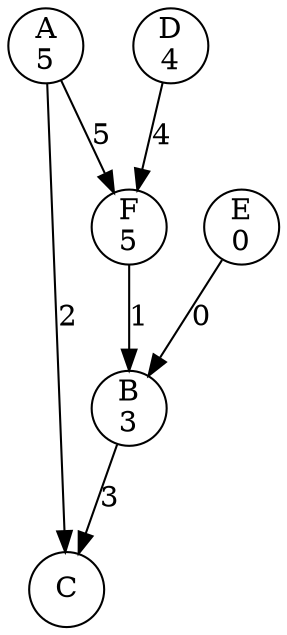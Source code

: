 digraph bank {
	 0 [label= "A\n5" , pos= "1,0!" , shape=circle, fixedsize=true, width=0.5 ]
	 1 [label= "B\n3" , pos= "0,1!" , shape=circle, fixedsize=true, width=0.5 ]
	 2 [label= "C\n" , pos= "1,2!" , shape=circle, fixedsize=true, width=0.5 ]
	 3 [label= "D\n4" , pos= "2,2!" , shape=circle, fixedsize=true, width=0.5 ]
	 4 [label= "E\n0" , pos= "3,1!" , shape=circle, fixedsize=true, width=0.5 ]
	 5 [label= "F\n5" , pos= "2,0!" , shape=circle, fixedsize=true, width=0.5 ]
	 "0" -> "5" [label= "5" ]
	 "0" -> "2" [label= "2" ]
	 "4" -> "1" [label= "0" ]
	 "5" -> "1" [label= "1" ]
	 "1" -> "2" [label= "3" ]
	 "3" -> "5" [label= "4" ]
}
